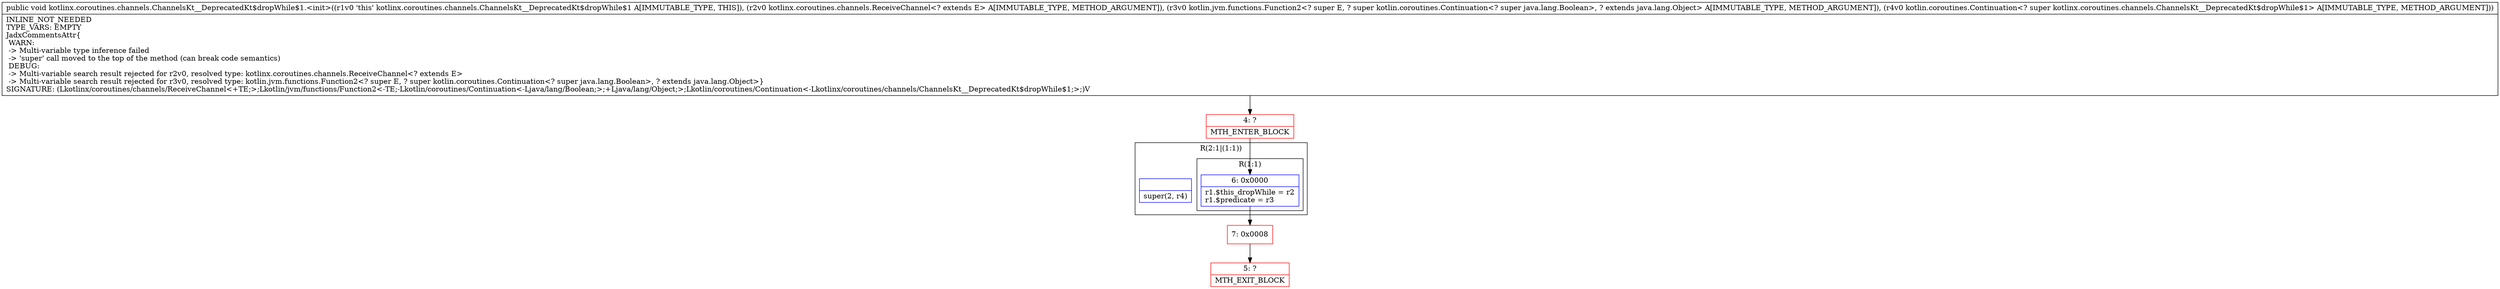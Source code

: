 digraph "CFG forkotlinx.coroutines.channels.ChannelsKt__DeprecatedKt$dropWhile$1.\<init\>(Lkotlinx\/coroutines\/channels\/ReceiveChannel;Lkotlin\/jvm\/functions\/Function2;Lkotlin\/coroutines\/Continuation;)V" {
subgraph cluster_Region_1305808393 {
label = "R(2:1|(1:1))";
node [shape=record,color=blue];
Node_InsnContainer_341384833 [shape=record,label="{|super(2, r4)\l}"];
subgraph cluster_Region_530069730 {
label = "R(1:1)";
node [shape=record,color=blue];
Node_6 [shape=record,label="{6\:\ 0x0000|r1.$this_dropWhile = r2\lr1.$predicate = r3\l}"];
}
}
Node_4 [shape=record,color=red,label="{4\:\ ?|MTH_ENTER_BLOCK\l}"];
Node_7 [shape=record,color=red,label="{7\:\ 0x0008}"];
Node_5 [shape=record,color=red,label="{5\:\ ?|MTH_EXIT_BLOCK\l}"];
MethodNode[shape=record,label="{public void kotlinx.coroutines.channels.ChannelsKt__DeprecatedKt$dropWhile$1.\<init\>((r1v0 'this' kotlinx.coroutines.channels.ChannelsKt__DeprecatedKt$dropWhile$1 A[IMMUTABLE_TYPE, THIS]), (r2v0 kotlinx.coroutines.channels.ReceiveChannel\<? extends E\> A[IMMUTABLE_TYPE, METHOD_ARGUMENT]), (r3v0 kotlin.jvm.functions.Function2\<? super E, ? super kotlin.coroutines.Continuation\<? super java.lang.Boolean\>, ? extends java.lang.Object\> A[IMMUTABLE_TYPE, METHOD_ARGUMENT]), (r4v0 kotlin.coroutines.Continuation\<? super kotlinx.coroutines.channels.ChannelsKt__DeprecatedKt$dropWhile$1\> A[IMMUTABLE_TYPE, METHOD_ARGUMENT]))  | INLINE_NOT_NEEDED\lTYPE_VARS: EMPTY\lJadxCommentsAttr\{\l WARN: \l \-\> Multi\-variable type inference failed\l \-\> 'super' call moved to the top of the method (can break code semantics)\l DEBUG: \l \-\> Multi\-variable search result rejected for r2v0, resolved type: kotlinx.coroutines.channels.ReceiveChannel\<? extends E\>\l \-\> Multi\-variable search result rejected for r3v0, resolved type: kotlin.jvm.functions.Function2\<? super E, ? super kotlin.coroutines.Continuation\<? super java.lang.Boolean\>, ? extends java.lang.Object\>\}\lSIGNATURE: (Lkotlinx\/coroutines\/channels\/ReceiveChannel\<+TE;\>;Lkotlin\/jvm\/functions\/Function2\<\-TE;\-Lkotlin\/coroutines\/Continuation\<\-Ljava\/lang\/Boolean;\>;+Ljava\/lang\/Object;\>;Lkotlin\/coroutines\/Continuation\<\-Lkotlinx\/coroutines\/channels\/ChannelsKt__DeprecatedKt$dropWhile$1;\>;)V\l}"];
MethodNode -> Node_4;Node_6 -> Node_7;
Node_4 -> Node_6;
Node_7 -> Node_5;
}

